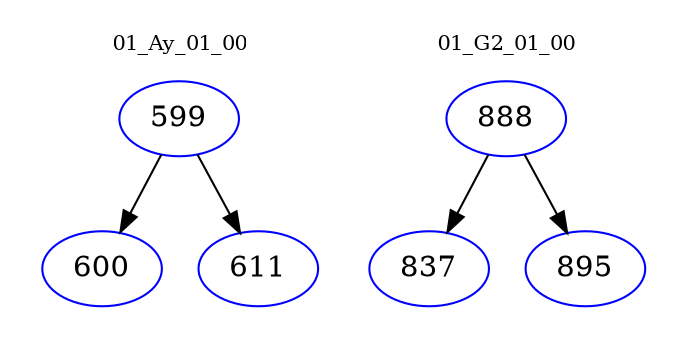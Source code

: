 digraph{
subgraph cluster_0 {
color = white
label = "01_Ay_01_00";
fontsize=10;
T0_599 [label="599", color="blue"]
T0_599 -> T0_600 [color="black"]
T0_600 [label="600", color="blue"]
T0_599 -> T0_611 [color="black"]
T0_611 [label="611", color="blue"]
}
subgraph cluster_1 {
color = white
label = "01_G2_01_00";
fontsize=10;
T1_888 [label="888", color="blue"]
T1_888 -> T1_837 [color="black"]
T1_837 [label="837", color="blue"]
T1_888 -> T1_895 [color="black"]
T1_895 [label="895", color="blue"]
}
}
